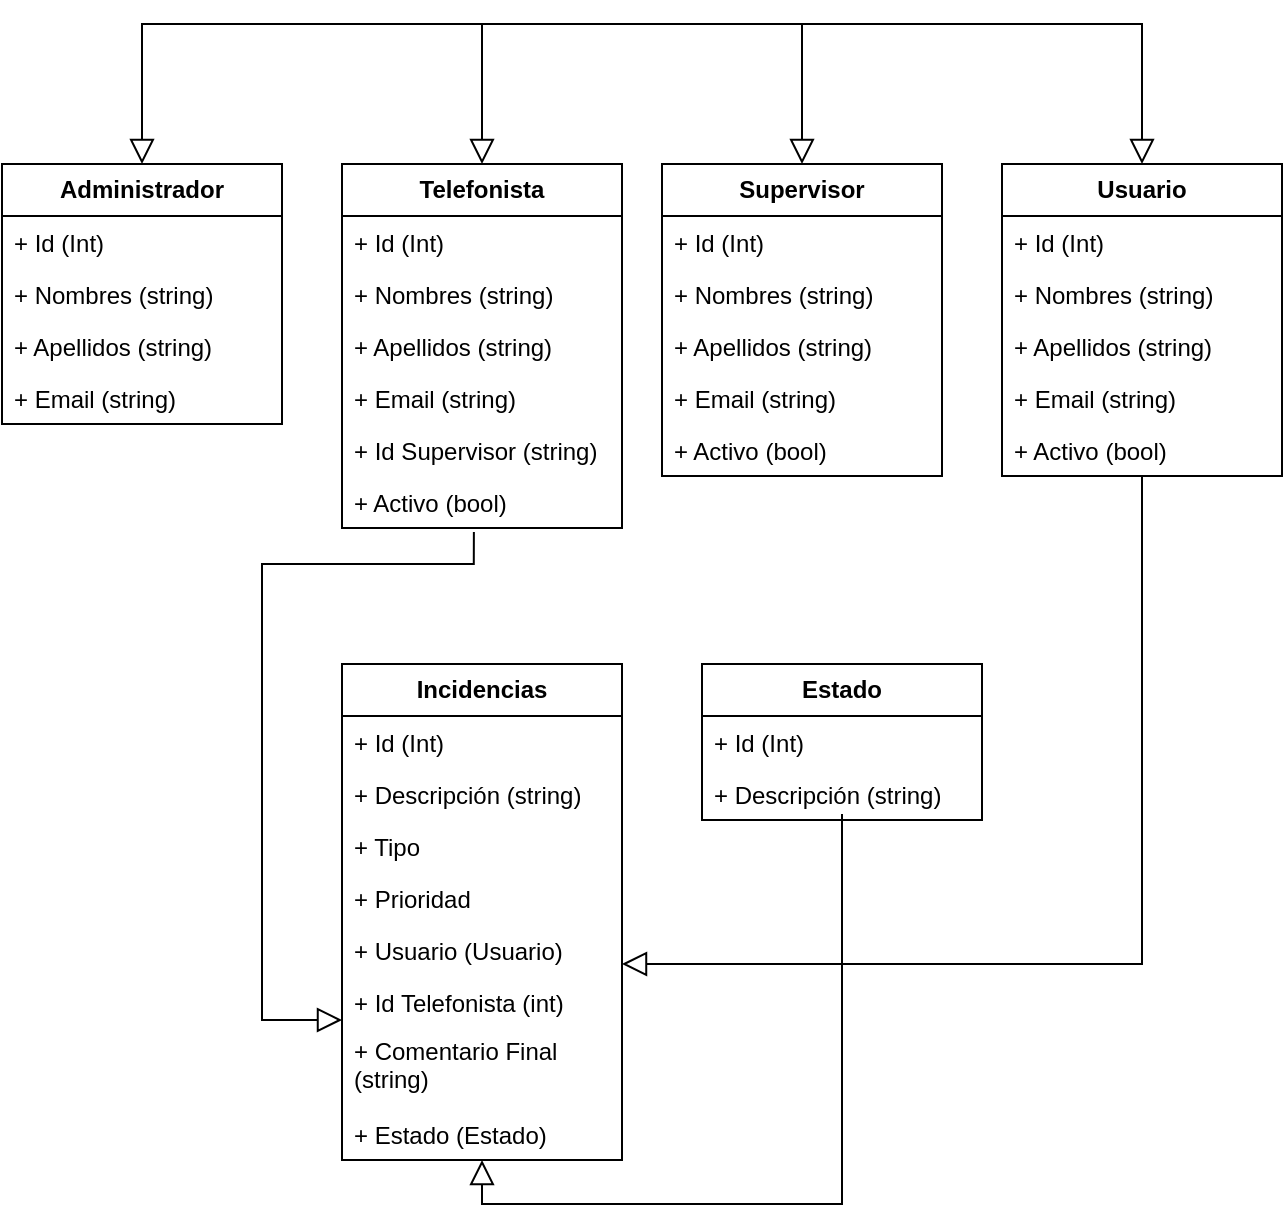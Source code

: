 <mxfile version="24.8.3">
  <diagram id="C5RBs43oDa-KdzZeNtuy" name="Page-1">
    <mxGraphModel dx="2460" dy="755" grid="1" gridSize="10" guides="1" tooltips="1" connect="1" arrows="1" fold="1" page="1" pageScale="1" pageWidth="827" pageHeight="1169" math="0" shadow="0">
      <root>
        <mxCell id="WIyWlLk6GJQsqaUBKTNV-0" />
        <mxCell id="WIyWlLk6GJQsqaUBKTNV-1" parent="WIyWlLk6GJQsqaUBKTNV-0" />
        <mxCell id="zkfFHV4jXpPFQw0GAbJ--12" value="" style="endArrow=block;endSize=10;endFill=0;shadow=0;strokeWidth=1;rounded=0;curved=0;edgeStyle=elbowEdgeStyle;elbow=vertical;exitX=0.5;exitY=0.885;exitDx=0;exitDy=0;exitPerimeter=0;" parent="WIyWlLk6GJQsqaUBKTNV-1" source="cMB9x2qRRs1j3M6QEySx-36" target="cMB9x2qRRs1j3M6QEySx-3" edge="1">
          <mxGeometry width="160" relative="1" as="geometry">
            <mxPoint x="-150" y="832" as="sourcePoint" />
            <mxPoint x="-50" y="730" as="targetPoint" />
            <Array as="points">
              <mxPoint x="240" y="1080" />
            </Array>
          </mxGeometry>
        </mxCell>
        <mxCell id="zkfFHV4jXpPFQw0GAbJ--16" value="" style="endArrow=block;endSize=10;endFill=0;shadow=0;strokeWidth=1;rounded=0;edgeStyle=orthogonalEdgeStyle;elbow=vertical;exitX=0.471;exitY=1.077;exitDx=0;exitDy=0;exitPerimeter=0;" parent="WIyWlLk6GJQsqaUBKTNV-1" source="cMB9x2qRRs1j3M6QEySx-27" target="cMB9x2qRRs1j3M6QEySx-12" edge="1">
          <mxGeometry width="160" relative="1" as="geometry">
            <mxPoint x="330" y="832" as="sourcePoint" />
            <mxPoint x="143" y="800" as="targetPoint" />
            <Array as="points">
              <mxPoint x="146" y="760" />
              <mxPoint x="40" y="760" />
              <mxPoint x="40" y="988" />
            </Array>
          </mxGeometry>
        </mxCell>
        <mxCell id="cMB9x2qRRs1j3M6QEySx-0" value="&lt;b&gt;Incidencias&lt;/b&gt;" style="swimlane;fontStyle=0;childLayout=stackLayout;horizontal=1;startSize=26;fillColor=none;horizontalStack=0;resizeParent=1;resizeParentMax=0;resizeLast=0;collapsible=1;marginBottom=0;whiteSpace=wrap;html=1;" parent="WIyWlLk6GJQsqaUBKTNV-1" vertex="1">
          <mxGeometry x="80" y="810" width="140" height="248" as="geometry" />
        </mxCell>
        <mxCell id="cMB9x2qRRs1j3M6QEySx-1" value="+ Id (Int)" style="text;strokeColor=none;fillColor=none;align=left;verticalAlign=top;spacingLeft=4;spacingRight=4;overflow=hidden;rotatable=0;points=[[0,0.5],[1,0.5]];portConstraint=eastwest;whiteSpace=wrap;html=1;" parent="cMB9x2qRRs1j3M6QEySx-0" vertex="1">
          <mxGeometry y="26" width="140" height="26" as="geometry" />
        </mxCell>
        <mxCell id="cMB9x2qRRs1j3M6QEySx-13" value="+ Descripción (string)" style="text;strokeColor=none;fillColor=none;align=left;verticalAlign=top;spacingLeft=4;spacingRight=4;overflow=hidden;rotatable=0;points=[[0,0.5],[1,0.5]];portConstraint=eastwest;whiteSpace=wrap;html=1;" parent="cMB9x2qRRs1j3M6QEySx-0" vertex="1">
          <mxGeometry y="52" width="140" height="26" as="geometry" />
        </mxCell>
        <mxCell id="cMB9x2qRRs1j3M6QEySx-2" value="+ Tipo" style="text;strokeColor=none;fillColor=none;align=left;verticalAlign=top;spacingLeft=4;spacingRight=4;overflow=hidden;rotatable=0;points=[[0,0.5],[1,0.5]];portConstraint=eastwest;whiteSpace=wrap;html=1;" parent="cMB9x2qRRs1j3M6QEySx-0" vertex="1">
          <mxGeometry y="78" width="140" height="26" as="geometry" />
        </mxCell>
        <mxCell id="cMB9x2qRRs1j3M6QEySx-14" value="+ Prioridad&amp;nbsp;" style="text;strokeColor=none;fillColor=none;align=left;verticalAlign=top;spacingLeft=4;spacingRight=4;overflow=hidden;rotatable=0;points=[[0,0.5],[1,0.5]];portConstraint=eastwest;whiteSpace=wrap;html=1;" parent="cMB9x2qRRs1j3M6QEySx-0" vertex="1">
          <mxGeometry y="104" width="140" height="26" as="geometry" />
        </mxCell>
        <mxCell id="cMB9x2qRRs1j3M6QEySx-11" value="+ Usuario (Usuario)" style="text;strokeColor=none;fillColor=none;align=left;verticalAlign=top;spacingLeft=4;spacingRight=4;overflow=hidden;rotatable=0;points=[[0,0.5],[1,0.5]];portConstraint=eastwest;whiteSpace=wrap;html=1;" parent="cMB9x2qRRs1j3M6QEySx-0" vertex="1">
          <mxGeometry y="130" width="140" height="26" as="geometry" />
        </mxCell>
        <mxCell id="cMB9x2qRRs1j3M6QEySx-12" value="+ Id Telefonista (int)" style="text;strokeColor=none;fillColor=none;align=left;verticalAlign=top;spacingLeft=4;spacingRight=4;overflow=hidden;rotatable=0;points=[[0,0.5],[1,0.5]];portConstraint=eastwest;whiteSpace=wrap;html=1;" parent="cMB9x2qRRs1j3M6QEySx-0" vertex="1">
          <mxGeometry y="156" width="140" height="24" as="geometry" />
        </mxCell>
        <mxCell id="cMB9x2qRRs1j3M6QEySx-15" value="+ Comentario Final (string)" style="text;strokeColor=none;fillColor=none;align=left;verticalAlign=top;spacingLeft=4;spacingRight=4;overflow=hidden;rotatable=0;points=[[0,0.5],[1,0.5]];portConstraint=eastwest;whiteSpace=wrap;html=1;" parent="cMB9x2qRRs1j3M6QEySx-0" vertex="1">
          <mxGeometry y="180" width="140" height="42" as="geometry" />
        </mxCell>
        <mxCell id="cMB9x2qRRs1j3M6QEySx-3" value="+ Estado (Estado)" style="text;strokeColor=none;fillColor=none;align=left;verticalAlign=top;spacingLeft=4;spacingRight=4;overflow=hidden;rotatable=0;points=[[0,0.5],[1,0.5]];portConstraint=eastwest;whiteSpace=wrap;html=1;" parent="cMB9x2qRRs1j3M6QEySx-0" vertex="1">
          <mxGeometry y="222" width="140" height="26" as="geometry" />
        </mxCell>
        <mxCell id="cMB9x2qRRs1j3M6QEySx-4" value="&lt;b&gt;Usuario&lt;/b&gt;" style="swimlane;fontStyle=0;childLayout=stackLayout;horizontal=1;startSize=26;fillColor=none;horizontalStack=0;resizeParent=1;resizeParentMax=0;resizeLast=0;collapsible=1;marginBottom=0;whiteSpace=wrap;html=1;" parent="WIyWlLk6GJQsqaUBKTNV-1" vertex="1">
          <mxGeometry x="410" y="560" width="140" height="156" as="geometry" />
        </mxCell>
        <mxCell id="cMB9x2qRRs1j3M6QEySx-5" value="+ Id (Int)" style="text;strokeColor=none;fillColor=none;align=left;verticalAlign=top;spacingLeft=4;spacingRight=4;overflow=hidden;rotatable=0;points=[[0,0.5],[1,0.5]];portConstraint=eastwest;whiteSpace=wrap;html=1;" parent="cMB9x2qRRs1j3M6QEySx-4" vertex="1">
          <mxGeometry y="26" width="140" height="26" as="geometry" />
        </mxCell>
        <mxCell id="cMB9x2qRRs1j3M6QEySx-6" value="+ Nombres (string)" style="text;strokeColor=none;fillColor=none;align=left;verticalAlign=top;spacingLeft=4;spacingRight=4;overflow=hidden;rotatable=0;points=[[0,0.5],[1,0.5]];portConstraint=eastwest;whiteSpace=wrap;html=1;" parent="cMB9x2qRRs1j3M6QEySx-4" vertex="1">
          <mxGeometry y="52" width="140" height="26" as="geometry" />
        </mxCell>
        <mxCell id="cMB9x2qRRs1j3M6QEySx-7" value="+ Apellidos (string)" style="text;strokeColor=none;fillColor=none;align=left;verticalAlign=top;spacingLeft=4;spacingRight=4;overflow=hidden;rotatable=0;points=[[0,0.5],[1,0.5]];portConstraint=eastwest;whiteSpace=wrap;html=1;" parent="cMB9x2qRRs1j3M6QEySx-4" vertex="1">
          <mxGeometry y="78" width="140" height="26" as="geometry" />
        </mxCell>
        <mxCell id="cMB9x2qRRs1j3M6QEySx-8" value="+ Email (string)" style="text;strokeColor=none;fillColor=none;align=left;verticalAlign=top;spacingLeft=4;spacingRight=4;overflow=hidden;rotatable=0;points=[[0,0.5],[1,0.5]];portConstraint=eastwest;whiteSpace=wrap;html=1;" parent="cMB9x2qRRs1j3M6QEySx-4" vertex="1">
          <mxGeometry y="104" width="140" height="26" as="geometry" />
        </mxCell>
        <mxCell id="cMB9x2qRRs1j3M6QEySx-9" value="+ Activo (bool)" style="text;strokeColor=none;fillColor=none;align=left;verticalAlign=top;spacingLeft=4;spacingRight=4;overflow=hidden;rotatable=0;points=[[0,0.5],[1,0.5]];portConstraint=eastwest;whiteSpace=wrap;html=1;" parent="cMB9x2qRRs1j3M6QEySx-4" vertex="1">
          <mxGeometry y="130" width="140" height="26" as="geometry" />
        </mxCell>
        <mxCell id="cMB9x2qRRs1j3M6QEySx-16" value="&lt;b&gt;Administrador&lt;/b&gt;" style="swimlane;fontStyle=0;childLayout=stackLayout;horizontal=1;startSize=26;fillColor=none;horizontalStack=0;resizeParent=1;resizeParentMax=0;resizeLast=0;collapsible=1;marginBottom=0;whiteSpace=wrap;html=1;" parent="WIyWlLk6GJQsqaUBKTNV-1" vertex="1">
          <mxGeometry x="-90" y="560" width="140" height="130" as="geometry" />
        </mxCell>
        <mxCell id="cMB9x2qRRs1j3M6QEySx-17" value="+ Id (Int)" style="text;strokeColor=none;fillColor=none;align=left;verticalAlign=top;spacingLeft=4;spacingRight=4;overflow=hidden;rotatable=0;points=[[0,0.5],[1,0.5]];portConstraint=eastwest;whiteSpace=wrap;html=1;" parent="cMB9x2qRRs1j3M6QEySx-16" vertex="1">
          <mxGeometry y="26" width="140" height="26" as="geometry" />
        </mxCell>
        <mxCell id="cMB9x2qRRs1j3M6QEySx-18" value="+ Nombres (string)" style="text;strokeColor=none;fillColor=none;align=left;verticalAlign=top;spacingLeft=4;spacingRight=4;overflow=hidden;rotatable=0;points=[[0,0.5],[1,0.5]];portConstraint=eastwest;whiteSpace=wrap;html=1;" parent="cMB9x2qRRs1j3M6QEySx-16" vertex="1">
          <mxGeometry y="52" width="140" height="26" as="geometry" />
        </mxCell>
        <mxCell id="cMB9x2qRRs1j3M6QEySx-19" value="+ Apellidos (string)" style="text;strokeColor=none;fillColor=none;align=left;verticalAlign=top;spacingLeft=4;spacingRight=4;overflow=hidden;rotatable=0;points=[[0,0.5],[1,0.5]];portConstraint=eastwest;whiteSpace=wrap;html=1;" parent="cMB9x2qRRs1j3M6QEySx-16" vertex="1">
          <mxGeometry y="78" width="140" height="26" as="geometry" />
        </mxCell>
        <mxCell id="cMB9x2qRRs1j3M6QEySx-20" value="+ Email (string)" style="text;strokeColor=none;fillColor=none;align=left;verticalAlign=top;spacingLeft=4;spacingRight=4;overflow=hidden;rotatable=0;points=[[0,0.5],[1,0.5]];portConstraint=eastwest;whiteSpace=wrap;html=1;" parent="cMB9x2qRRs1j3M6QEySx-16" vertex="1">
          <mxGeometry y="104" width="140" height="26" as="geometry" />
        </mxCell>
        <mxCell id="cMB9x2qRRs1j3M6QEySx-22" value="&lt;b&gt;Telefonista&lt;/b&gt;" style="swimlane;fontStyle=0;childLayout=stackLayout;horizontal=1;startSize=26;fillColor=none;horizontalStack=0;resizeParent=1;resizeParentMax=0;resizeLast=0;collapsible=1;marginBottom=0;whiteSpace=wrap;html=1;" parent="WIyWlLk6GJQsqaUBKTNV-1" vertex="1">
          <mxGeometry x="80" y="560" width="140" height="182" as="geometry" />
        </mxCell>
        <mxCell id="cMB9x2qRRs1j3M6QEySx-23" value="+ Id (Int)" style="text;strokeColor=none;fillColor=none;align=left;verticalAlign=top;spacingLeft=4;spacingRight=4;overflow=hidden;rotatable=0;points=[[0,0.5],[1,0.5]];portConstraint=eastwest;whiteSpace=wrap;html=1;" parent="cMB9x2qRRs1j3M6QEySx-22" vertex="1">
          <mxGeometry y="26" width="140" height="26" as="geometry" />
        </mxCell>
        <mxCell id="cMB9x2qRRs1j3M6QEySx-24" value="+ Nombres (string)" style="text;strokeColor=none;fillColor=none;align=left;verticalAlign=top;spacingLeft=4;spacingRight=4;overflow=hidden;rotatable=0;points=[[0,0.5],[1,0.5]];portConstraint=eastwest;whiteSpace=wrap;html=1;" parent="cMB9x2qRRs1j3M6QEySx-22" vertex="1">
          <mxGeometry y="52" width="140" height="26" as="geometry" />
        </mxCell>
        <mxCell id="cMB9x2qRRs1j3M6QEySx-25" value="+ Apellidos (string)" style="text;strokeColor=none;fillColor=none;align=left;verticalAlign=top;spacingLeft=4;spacingRight=4;overflow=hidden;rotatable=0;points=[[0,0.5],[1,0.5]];portConstraint=eastwest;whiteSpace=wrap;html=1;" parent="cMB9x2qRRs1j3M6QEySx-22" vertex="1">
          <mxGeometry y="78" width="140" height="26" as="geometry" />
        </mxCell>
        <mxCell id="cMB9x2qRRs1j3M6QEySx-26" value="+ Email (string)" style="text;strokeColor=none;fillColor=none;align=left;verticalAlign=top;spacingLeft=4;spacingRight=4;overflow=hidden;rotatable=0;points=[[0,0.5],[1,0.5]];portConstraint=eastwest;whiteSpace=wrap;html=1;" parent="cMB9x2qRRs1j3M6QEySx-22" vertex="1">
          <mxGeometry y="104" width="140" height="26" as="geometry" />
        </mxCell>
        <mxCell id="pMiOmYlX1RYGs-T6_SBf-0" value="+ Id Supervisor (string)" style="text;strokeColor=none;fillColor=none;align=left;verticalAlign=top;spacingLeft=4;spacingRight=4;overflow=hidden;rotatable=0;points=[[0,0.5],[1,0.5]];portConstraint=eastwest;whiteSpace=wrap;html=1;" vertex="1" parent="cMB9x2qRRs1j3M6QEySx-22">
          <mxGeometry y="130" width="140" height="26" as="geometry" />
        </mxCell>
        <mxCell id="cMB9x2qRRs1j3M6QEySx-27" value="+ Activo (bool)" style="text;strokeColor=none;fillColor=none;align=left;verticalAlign=top;spacingLeft=4;spacingRight=4;overflow=hidden;rotatable=0;points=[[0,0.5],[1,0.5]];portConstraint=eastwest;whiteSpace=wrap;html=1;" parent="cMB9x2qRRs1j3M6QEySx-22" vertex="1">
          <mxGeometry y="156" width="140" height="26" as="geometry" />
        </mxCell>
        <mxCell id="cMB9x2qRRs1j3M6QEySx-28" value="&lt;b&gt;Supervisor&lt;/b&gt;" style="swimlane;fontStyle=0;childLayout=stackLayout;horizontal=1;startSize=26;fillColor=none;horizontalStack=0;resizeParent=1;resizeParentMax=0;resizeLast=0;collapsible=1;marginBottom=0;whiteSpace=wrap;html=1;" parent="WIyWlLk6GJQsqaUBKTNV-1" vertex="1">
          <mxGeometry x="240" y="560" width="140" height="156" as="geometry" />
        </mxCell>
        <mxCell id="cMB9x2qRRs1j3M6QEySx-29" value="+ Id (Int)" style="text;strokeColor=none;fillColor=none;align=left;verticalAlign=top;spacingLeft=4;spacingRight=4;overflow=hidden;rotatable=0;points=[[0,0.5],[1,0.5]];portConstraint=eastwest;whiteSpace=wrap;html=1;" parent="cMB9x2qRRs1j3M6QEySx-28" vertex="1">
          <mxGeometry y="26" width="140" height="26" as="geometry" />
        </mxCell>
        <mxCell id="cMB9x2qRRs1j3M6QEySx-30" value="+ Nombres (string)" style="text;strokeColor=none;fillColor=none;align=left;verticalAlign=top;spacingLeft=4;spacingRight=4;overflow=hidden;rotatable=0;points=[[0,0.5],[1,0.5]];portConstraint=eastwest;whiteSpace=wrap;html=1;" parent="cMB9x2qRRs1j3M6QEySx-28" vertex="1">
          <mxGeometry y="52" width="140" height="26" as="geometry" />
        </mxCell>
        <mxCell id="cMB9x2qRRs1j3M6QEySx-31" value="+ Apellidos (string)" style="text;strokeColor=none;fillColor=none;align=left;verticalAlign=top;spacingLeft=4;spacingRight=4;overflow=hidden;rotatable=0;points=[[0,0.5],[1,0.5]];portConstraint=eastwest;whiteSpace=wrap;html=1;" parent="cMB9x2qRRs1j3M6QEySx-28" vertex="1">
          <mxGeometry y="78" width="140" height="26" as="geometry" />
        </mxCell>
        <mxCell id="cMB9x2qRRs1j3M6QEySx-32" value="+ Email (string)" style="text;strokeColor=none;fillColor=none;align=left;verticalAlign=top;spacingLeft=4;spacingRight=4;overflow=hidden;rotatable=0;points=[[0,0.5],[1,0.5]];portConstraint=eastwest;whiteSpace=wrap;html=1;" parent="cMB9x2qRRs1j3M6QEySx-28" vertex="1">
          <mxGeometry y="104" width="140" height="26" as="geometry" />
        </mxCell>
        <mxCell id="cMB9x2qRRs1j3M6QEySx-33" value="+ Activo (bool)" style="text;strokeColor=none;fillColor=none;align=left;verticalAlign=top;spacingLeft=4;spacingRight=4;overflow=hidden;rotatable=0;points=[[0,0.5],[1,0.5]];portConstraint=eastwest;whiteSpace=wrap;html=1;" parent="cMB9x2qRRs1j3M6QEySx-28" vertex="1">
          <mxGeometry y="130" width="140" height="26" as="geometry" />
        </mxCell>
        <mxCell id="cMB9x2qRRs1j3M6QEySx-34" value="&lt;b&gt;Estado&lt;/b&gt;" style="swimlane;fontStyle=0;childLayout=stackLayout;horizontal=1;startSize=26;fillColor=none;horizontalStack=0;resizeParent=1;resizeParentMax=0;resizeLast=0;collapsible=1;marginBottom=0;whiteSpace=wrap;html=1;" parent="WIyWlLk6GJQsqaUBKTNV-1" vertex="1">
          <mxGeometry x="260" y="810" width="140" height="78" as="geometry" />
        </mxCell>
        <mxCell id="cMB9x2qRRs1j3M6QEySx-35" value="+ Id (Int)" style="text;strokeColor=none;fillColor=none;align=left;verticalAlign=top;spacingLeft=4;spacingRight=4;overflow=hidden;rotatable=0;points=[[0,0.5],[1,0.5]];portConstraint=eastwest;whiteSpace=wrap;html=1;" parent="cMB9x2qRRs1j3M6QEySx-34" vertex="1">
          <mxGeometry y="26" width="140" height="26" as="geometry" />
        </mxCell>
        <mxCell id="cMB9x2qRRs1j3M6QEySx-36" value="+ Descripción (string)" style="text;strokeColor=none;fillColor=none;align=left;verticalAlign=top;spacingLeft=4;spacingRight=4;overflow=hidden;rotatable=0;points=[[0,0.5],[1,0.5]];portConstraint=eastwest;whiteSpace=wrap;html=1;" parent="cMB9x2qRRs1j3M6QEySx-34" vertex="1">
          <mxGeometry y="52" width="140" height="26" as="geometry" />
        </mxCell>
        <mxCell id="cMB9x2qRRs1j3M6QEySx-40" value="" style="endArrow=block;endSize=10;endFill=0;shadow=0;strokeWidth=1;rounded=0;curved=0;edgeStyle=elbowEdgeStyle;elbow=vertical;" parent="WIyWlLk6GJQsqaUBKTNV-1" source="cMB9x2qRRs1j3M6QEySx-9" target="cMB9x2qRRs1j3M6QEySx-11" edge="1">
          <mxGeometry width="160" relative="1" as="geometry">
            <mxPoint x="410" y="710" as="sourcePoint" />
            <mxPoint x="240" y="885" as="targetPoint" />
            <Array as="points">
              <mxPoint x="290" y="960" />
            </Array>
          </mxGeometry>
        </mxCell>
        <mxCell id="cMB9x2qRRs1j3M6QEySx-41" value="" style="endArrow=block;endSize=10;endFill=0;shadow=0;strokeWidth=1;rounded=0;edgeStyle=orthogonalEdgeStyle;elbow=vertical;entryX=0.5;entryY=0;entryDx=0;entryDy=0;" parent="WIyWlLk6GJQsqaUBKTNV-1" target="cMB9x2qRRs1j3M6QEySx-16" edge="1">
          <mxGeometry width="160" relative="1" as="geometry">
            <mxPoint x="230" y="490" as="sourcePoint" />
            <mxPoint x="50" y="530" as="targetPoint" />
            <Array as="points">
              <mxPoint x="116" y="490" />
              <mxPoint x="-20" y="490" />
            </Array>
          </mxGeometry>
        </mxCell>
        <mxCell id="cMB9x2qRRs1j3M6QEySx-42" value="" style="endArrow=block;endSize=10;endFill=0;shadow=0;strokeWidth=1;rounded=0;edgeStyle=orthogonalEdgeStyle;elbow=vertical;" parent="WIyWlLk6GJQsqaUBKTNV-1" target="cMB9x2qRRs1j3M6QEySx-22" edge="1">
          <mxGeometry width="160" relative="1" as="geometry">
            <mxPoint x="280" y="490" as="sourcePoint" />
            <mxPoint x="150" y="560" as="targetPoint" />
            <Array as="points">
              <mxPoint x="150" y="490" />
            </Array>
          </mxGeometry>
        </mxCell>
        <mxCell id="cMB9x2qRRs1j3M6QEySx-43" value="" style="endArrow=block;endSize=10;endFill=0;shadow=0;strokeWidth=1;rounded=0;edgeStyle=orthogonalEdgeStyle;elbow=vertical;" parent="WIyWlLk6GJQsqaUBKTNV-1" target="cMB9x2qRRs1j3M6QEySx-28" edge="1">
          <mxGeometry width="160" relative="1" as="geometry">
            <mxPoint x="240" y="490" as="sourcePoint" />
            <mxPoint x="160" y="570" as="targetPoint" />
            <Array as="points">
              <mxPoint x="310" y="490" />
            </Array>
          </mxGeometry>
        </mxCell>
        <mxCell id="cMB9x2qRRs1j3M6QEySx-44" value="" style="endArrow=block;endSize=10;endFill=0;shadow=0;strokeWidth=1;rounded=0;edgeStyle=orthogonalEdgeStyle;elbow=vertical;" parent="WIyWlLk6GJQsqaUBKTNV-1" target="cMB9x2qRRs1j3M6QEySx-4" edge="1">
          <mxGeometry width="160" relative="1" as="geometry">
            <mxPoint x="290" y="490" as="sourcePoint" />
            <mxPoint x="320" y="570" as="targetPoint" />
            <Array as="points">
              <mxPoint x="250" y="490" />
              <mxPoint x="480" y="490" />
            </Array>
          </mxGeometry>
        </mxCell>
      </root>
    </mxGraphModel>
  </diagram>
</mxfile>
